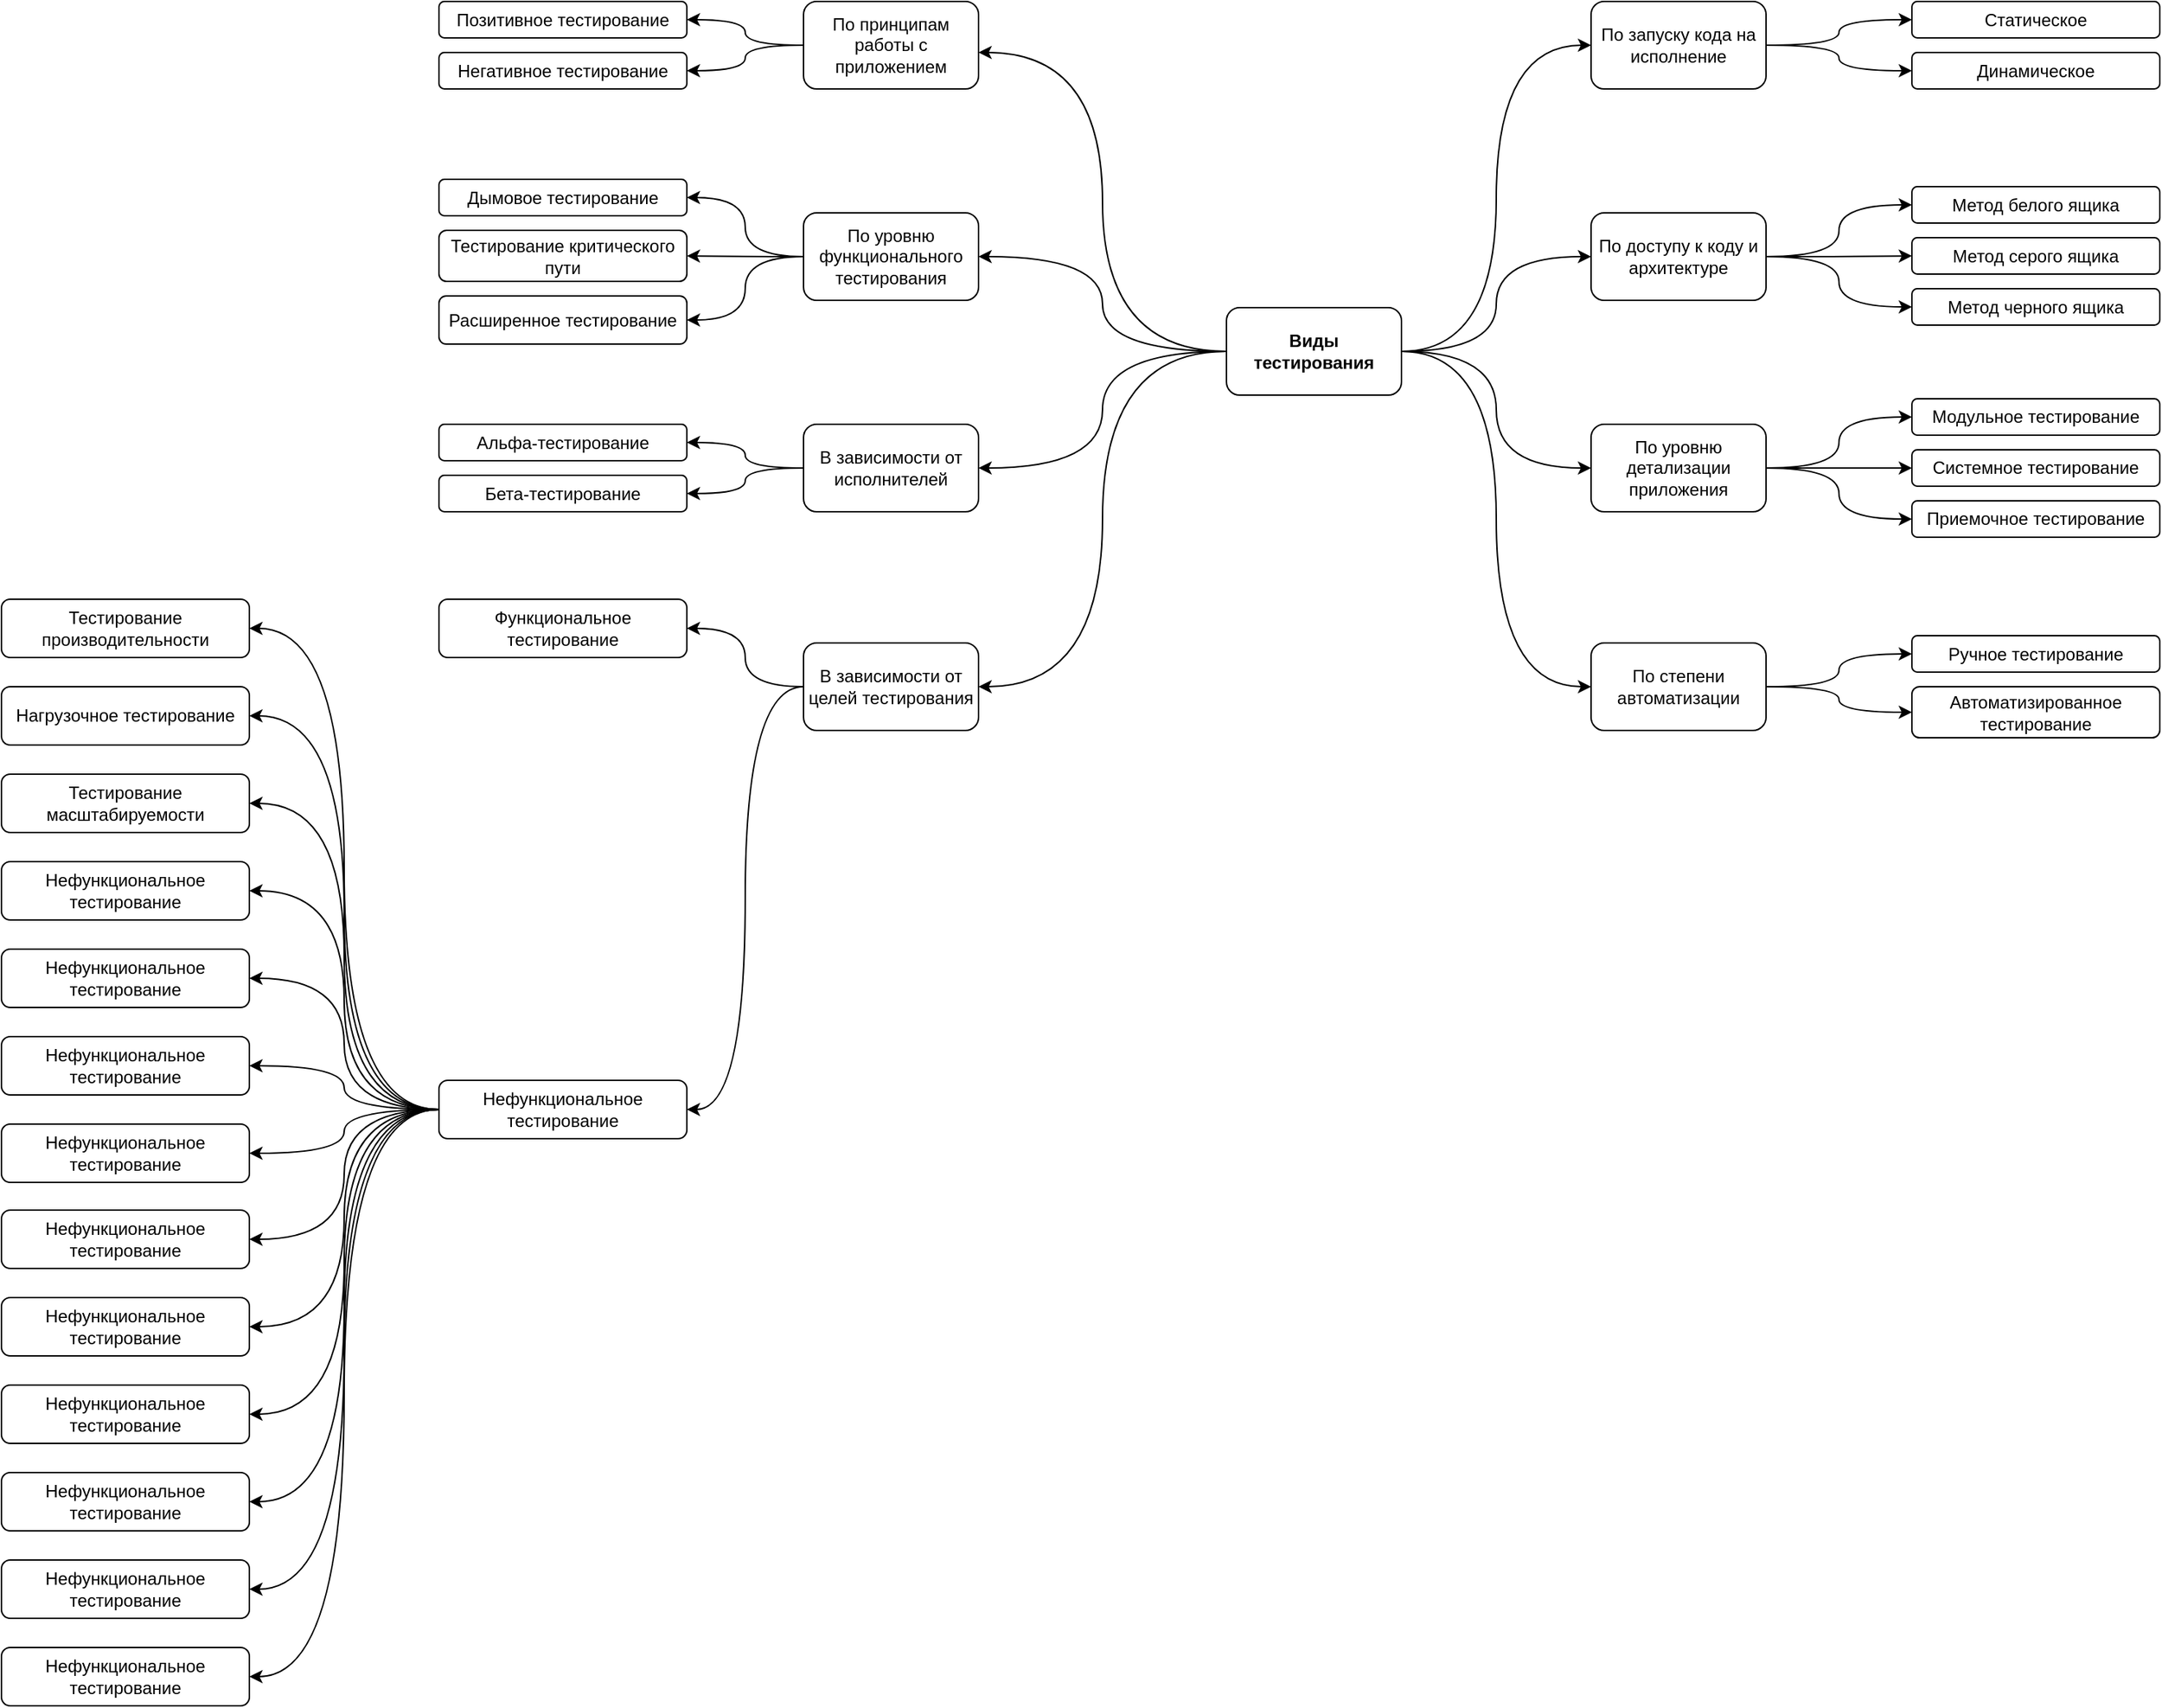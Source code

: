 <mxfile version="16.6.4" type="github">
  <diagram id="4tfmIN7OKAYoD6fp-gIe" name="Page-1">
    <mxGraphModel dx="2012" dy="635" grid="1" gridSize="10" guides="1" tooltips="1" connect="1" arrows="1" fold="1" page="1" pageScale="1" pageWidth="827" pageHeight="1169" math="0" shadow="0">
      <root>
        <mxCell id="0" />
        <mxCell id="1" parent="0" />
        <mxCell id="erETFm0UfDJteohnN8pN-13" style="edgeStyle=orthogonalEdgeStyle;curved=1;rounded=0;orthogonalLoop=1;jettySize=auto;html=1;entryX=1;entryY=0.583;entryDx=0;entryDy=0;entryPerimeter=0;" edge="1" parent="1" source="R14gxlKBAzf3O25LpnHq-1" target="erETFm0UfDJteohnN8pN-9">
          <mxGeometry relative="1" as="geometry" />
        </mxCell>
        <mxCell id="erETFm0UfDJteohnN8pN-14" style="edgeStyle=orthogonalEdgeStyle;curved=1;rounded=0;orthogonalLoop=1;jettySize=auto;html=1;entryX=1;entryY=0.5;entryDx=0;entryDy=0;" edge="1" parent="1" source="R14gxlKBAzf3O25LpnHq-1" target="erETFm0UfDJteohnN8pN-10">
          <mxGeometry relative="1" as="geometry" />
        </mxCell>
        <mxCell id="erETFm0UfDJteohnN8pN-15" style="edgeStyle=orthogonalEdgeStyle;curved=1;rounded=0;orthogonalLoop=1;jettySize=auto;html=1;entryX=1;entryY=0.5;entryDx=0;entryDy=0;" edge="1" parent="1" source="R14gxlKBAzf3O25LpnHq-1" target="erETFm0UfDJteohnN8pN-11">
          <mxGeometry relative="1" as="geometry" />
        </mxCell>
        <mxCell id="erETFm0UfDJteohnN8pN-16" style="edgeStyle=orthogonalEdgeStyle;curved=1;rounded=0;orthogonalLoop=1;jettySize=auto;html=1;entryX=1;entryY=0.5;entryDx=0;entryDy=0;" edge="1" parent="1" source="R14gxlKBAzf3O25LpnHq-1" target="erETFm0UfDJteohnN8pN-12">
          <mxGeometry relative="1" as="geometry" />
        </mxCell>
        <mxCell id="erETFm0UfDJteohnN8pN-41" style="edgeStyle=orthogonalEdgeStyle;curved=1;rounded=0;orthogonalLoop=1;jettySize=auto;html=1;entryX=0;entryY=0.5;entryDx=0;entryDy=0;" edge="1" parent="1" source="R14gxlKBAzf3O25LpnHq-1" target="erETFm0UfDJteohnN8pN-35">
          <mxGeometry relative="1" as="geometry" />
        </mxCell>
        <mxCell id="erETFm0UfDJteohnN8pN-42" style="edgeStyle=orthogonalEdgeStyle;curved=1;rounded=0;orthogonalLoop=1;jettySize=auto;html=1;entryX=0;entryY=0.5;entryDx=0;entryDy=0;" edge="1" parent="1" source="R14gxlKBAzf3O25LpnHq-1" target="erETFm0UfDJteohnN8pN-36">
          <mxGeometry relative="1" as="geometry" />
        </mxCell>
        <mxCell id="erETFm0UfDJteohnN8pN-43" style="edgeStyle=orthogonalEdgeStyle;curved=1;rounded=0;orthogonalLoop=1;jettySize=auto;html=1;entryX=0;entryY=0.5;entryDx=0;entryDy=0;" edge="1" parent="1" source="R14gxlKBAzf3O25LpnHq-1" target="erETFm0UfDJteohnN8pN-37">
          <mxGeometry relative="1" as="geometry" />
        </mxCell>
        <mxCell id="erETFm0UfDJteohnN8pN-44" style="edgeStyle=orthogonalEdgeStyle;curved=1;rounded=0;orthogonalLoop=1;jettySize=auto;html=1;entryX=0;entryY=0.5;entryDx=0;entryDy=0;" edge="1" parent="1" source="R14gxlKBAzf3O25LpnHq-1" target="erETFm0UfDJteohnN8pN-38">
          <mxGeometry relative="1" as="geometry" />
        </mxCell>
        <object label="&lt;font style=&quot;vertical-align: inherit&quot;&gt;&lt;font style=&quot;vertical-align: inherit&quot;&gt;Виды тестирования&lt;/font&gt;&lt;/font&gt;" definition="null" id="R14gxlKBAzf3O25LpnHq-1">
          <mxCell style="rounded=1;whiteSpace=wrap;html=1;comic=0;fontStyle=1" parent="1" vertex="1">
            <mxGeometry x="440" y="240" width="120" height="60" as="geometry" />
          </mxCell>
        </object>
        <mxCell id="erETFm0UfDJteohnN8pN-19" style="edgeStyle=orthogonalEdgeStyle;curved=1;rounded=0;orthogonalLoop=1;jettySize=auto;html=1;entryX=1;entryY=0.5;entryDx=0;entryDy=0;" edge="1" parent="1" source="erETFm0UfDJteohnN8pN-9" target="erETFm0UfDJteohnN8pN-17">
          <mxGeometry relative="1" as="geometry" />
        </mxCell>
        <mxCell id="erETFm0UfDJteohnN8pN-20" style="edgeStyle=orthogonalEdgeStyle;curved=1;rounded=0;orthogonalLoop=1;jettySize=auto;html=1;entryX=1;entryY=0.5;entryDx=0;entryDy=0;" edge="1" parent="1" source="erETFm0UfDJteohnN8pN-9" target="erETFm0UfDJteohnN8pN-18">
          <mxGeometry relative="1" as="geometry" />
        </mxCell>
        <object label="&lt;font style=&quot;vertical-align: inherit&quot;&gt;&lt;font style=&quot;vertical-align: inherit&quot;&gt;По принципам работы с приложением&lt;/font&gt;&lt;/font&gt;" definition="null" id="erETFm0UfDJteohnN8pN-9">
          <mxCell style="rounded=1;whiteSpace=wrap;html=1;comic=0;" vertex="1" parent="1">
            <mxGeometry x="150" y="30" width="120" height="60" as="geometry" />
          </mxCell>
        </object>
        <mxCell id="erETFm0UfDJteohnN8pN-24" style="edgeStyle=orthogonalEdgeStyle;curved=1;rounded=0;orthogonalLoop=1;jettySize=auto;html=1;entryX=1;entryY=0.5;entryDx=0;entryDy=0;" edge="1" parent="1" source="erETFm0UfDJteohnN8pN-10" target="erETFm0UfDJteohnN8pN-22">
          <mxGeometry relative="1" as="geometry" />
        </mxCell>
        <mxCell id="erETFm0UfDJteohnN8pN-25" style="edgeStyle=orthogonalEdgeStyle;curved=1;rounded=0;orthogonalLoop=1;jettySize=auto;html=1;entryX=1;entryY=0.5;entryDx=0;entryDy=0;" edge="1" parent="1" source="erETFm0UfDJteohnN8pN-10" target="erETFm0UfDJteohnN8pN-21">
          <mxGeometry relative="1" as="geometry" />
        </mxCell>
        <mxCell id="erETFm0UfDJteohnN8pN-26" style="edgeStyle=orthogonalEdgeStyle;curved=1;rounded=0;orthogonalLoop=1;jettySize=auto;html=1;entryX=1;entryY=0.5;entryDx=0;entryDy=0;" edge="1" parent="1" source="erETFm0UfDJteohnN8pN-10" target="erETFm0UfDJteohnN8pN-23">
          <mxGeometry relative="1" as="geometry" />
        </mxCell>
        <object label="&lt;font style=&quot;vertical-align: inherit&quot;&gt;&lt;font style=&quot;vertical-align: inherit&quot;&gt;По уровню функционального тестирования&lt;/font&gt;&lt;/font&gt;" definition="null" id="erETFm0UfDJteohnN8pN-10">
          <mxCell style="rounded=1;whiteSpace=wrap;html=1;comic=0;" vertex="1" parent="1">
            <mxGeometry x="150" y="175" width="120" height="60" as="geometry" />
          </mxCell>
        </object>
        <mxCell id="erETFm0UfDJteohnN8pN-29" style="edgeStyle=orthogonalEdgeStyle;curved=1;rounded=0;orthogonalLoop=1;jettySize=auto;html=1;entryX=1;entryY=0.5;entryDx=0;entryDy=0;" edge="1" parent="1" source="erETFm0UfDJteohnN8pN-11" target="erETFm0UfDJteohnN8pN-27">
          <mxGeometry relative="1" as="geometry" />
        </mxCell>
        <mxCell id="erETFm0UfDJteohnN8pN-30" style="edgeStyle=orthogonalEdgeStyle;curved=1;rounded=0;orthogonalLoop=1;jettySize=auto;html=1;entryX=1;entryY=0.5;entryDx=0;entryDy=0;" edge="1" parent="1" source="erETFm0UfDJteohnN8pN-11" target="erETFm0UfDJteohnN8pN-28">
          <mxGeometry relative="1" as="geometry" />
        </mxCell>
        <object label="&lt;font style=&quot;vertical-align: inherit&quot;&gt;&lt;font style=&quot;vertical-align: inherit&quot;&gt;В зависимости от исполнителей&lt;/font&gt;&lt;/font&gt;" definition="null" id="erETFm0UfDJteohnN8pN-11">
          <mxCell style="rounded=1;whiteSpace=wrap;html=1;comic=0;" vertex="1" parent="1">
            <mxGeometry x="150" y="320" width="120" height="60" as="geometry" />
          </mxCell>
        </object>
        <mxCell id="erETFm0UfDJteohnN8pN-71" style="edgeStyle=orthogonalEdgeStyle;curved=1;rounded=0;orthogonalLoop=1;jettySize=auto;html=1;entryX=1;entryY=0.5;entryDx=0;entryDy=0;" edge="1" parent="1" source="erETFm0UfDJteohnN8pN-12" target="erETFm0UfDJteohnN8pN-70">
          <mxGeometry relative="1" as="geometry" />
        </mxCell>
        <mxCell id="erETFm0UfDJteohnN8pN-73" style="edgeStyle=orthogonalEdgeStyle;curved=1;rounded=0;orthogonalLoop=1;jettySize=auto;html=1;entryX=1;entryY=0.5;entryDx=0;entryDy=0;" edge="1" parent="1" source="erETFm0UfDJteohnN8pN-12" target="erETFm0UfDJteohnN8pN-72">
          <mxGeometry relative="1" as="geometry" />
        </mxCell>
        <object label="&lt;font style=&quot;vertical-align: inherit&quot;&gt;&lt;font style=&quot;vertical-align: inherit&quot;&gt;В зависимости от целей тестирования&lt;/font&gt;&lt;/font&gt;" definition="null" id="erETFm0UfDJteohnN8pN-12">
          <mxCell style="rounded=1;whiteSpace=wrap;html=1;comic=0;" vertex="1" parent="1">
            <mxGeometry x="150" y="470" width="120" height="60" as="geometry" />
          </mxCell>
        </object>
        <mxCell id="erETFm0UfDJteohnN8pN-45" style="edgeStyle=orthogonalEdgeStyle;curved=1;rounded=0;orthogonalLoop=1;jettySize=auto;html=1;entryX=0;entryY=0.5;entryDx=0;entryDy=0;" edge="1" parent="1" source="erETFm0UfDJteohnN8pN-35" target="erETFm0UfDJteohnN8pN-39">
          <mxGeometry relative="1" as="geometry" />
        </mxCell>
        <mxCell id="erETFm0UfDJteohnN8pN-46" style="edgeStyle=orthogonalEdgeStyle;curved=1;rounded=0;orthogonalLoop=1;jettySize=auto;html=1;entryX=0;entryY=0.5;entryDx=0;entryDy=0;" edge="1" parent="1" source="erETFm0UfDJteohnN8pN-35" target="erETFm0UfDJteohnN8pN-40">
          <mxGeometry relative="1" as="geometry" />
        </mxCell>
        <object label="&lt;font style=&quot;vertical-align: inherit&quot;&gt;&lt;font style=&quot;vertical-align: inherit&quot;&gt;По запуску кода на исполнение&lt;/font&gt;&lt;/font&gt;" definition="null" id="erETFm0UfDJteohnN8pN-35">
          <mxCell style="rounded=1;whiteSpace=wrap;html=1;comic=0;" vertex="1" parent="1">
            <mxGeometry x="690" y="30" width="120" height="60" as="geometry" />
          </mxCell>
        </object>
        <mxCell id="erETFm0UfDJteohnN8pN-50" style="edgeStyle=orthogonalEdgeStyle;curved=1;rounded=0;orthogonalLoop=1;jettySize=auto;html=1;entryX=0;entryY=0.5;entryDx=0;entryDy=0;" edge="1" parent="1" source="erETFm0UfDJteohnN8pN-36" target="erETFm0UfDJteohnN8pN-47">
          <mxGeometry relative="1" as="geometry" />
        </mxCell>
        <mxCell id="erETFm0UfDJteohnN8pN-51" style="edgeStyle=orthogonalEdgeStyle;curved=1;rounded=0;orthogonalLoop=1;jettySize=auto;html=1;entryX=0;entryY=0.5;entryDx=0;entryDy=0;" edge="1" parent="1" source="erETFm0UfDJteohnN8pN-36" target="erETFm0UfDJteohnN8pN-48">
          <mxGeometry relative="1" as="geometry" />
        </mxCell>
        <mxCell id="erETFm0UfDJteohnN8pN-52" style="edgeStyle=orthogonalEdgeStyle;curved=1;rounded=0;orthogonalLoop=1;jettySize=auto;html=1;entryX=0;entryY=0.5;entryDx=0;entryDy=0;" edge="1" parent="1" source="erETFm0UfDJteohnN8pN-36" target="erETFm0UfDJteohnN8pN-49">
          <mxGeometry relative="1" as="geometry" />
        </mxCell>
        <object label="&lt;font style=&quot;vertical-align: inherit&quot;&gt;&lt;font style=&quot;vertical-align: inherit&quot;&gt;По доступу к коду и архитектуре&lt;/font&gt;&lt;/font&gt;" definition="null" id="erETFm0UfDJteohnN8pN-36">
          <mxCell style="rounded=1;whiteSpace=wrap;html=1;comic=0;" vertex="1" parent="1">
            <mxGeometry x="690" y="175" width="120" height="60" as="geometry" />
          </mxCell>
        </object>
        <mxCell id="erETFm0UfDJteohnN8pN-56" style="edgeStyle=orthogonalEdgeStyle;curved=1;rounded=0;orthogonalLoop=1;jettySize=auto;html=1;" edge="1" parent="1" source="erETFm0UfDJteohnN8pN-37" target="erETFm0UfDJteohnN8pN-53">
          <mxGeometry relative="1" as="geometry" />
        </mxCell>
        <mxCell id="erETFm0UfDJteohnN8pN-57" style="edgeStyle=orthogonalEdgeStyle;curved=1;rounded=0;orthogonalLoop=1;jettySize=auto;html=1;" edge="1" parent="1" source="erETFm0UfDJteohnN8pN-37" target="erETFm0UfDJteohnN8pN-54">
          <mxGeometry relative="1" as="geometry" />
        </mxCell>
        <mxCell id="erETFm0UfDJteohnN8pN-58" style="edgeStyle=orthogonalEdgeStyle;curved=1;rounded=0;orthogonalLoop=1;jettySize=auto;html=1;" edge="1" parent="1" source="erETFm0UfDJteohnN8pN-37" target="erETFm0UfDJteohnN8pN-55">
          <mxGeometry relative="1" as="geometry" />
        </mxCell>
        <object label="&lt;font style=&quot;vertical-align: inherit&quot;&gt;&lt;font style=&quot;vertical-align: inherit&quot;&gt;По уровню детализации приложения&lt;/font&gt;&lt;/font&gt;" definition="null" id="erETFm0UfDJteohnN8pN-37">
          <mxCell style="rounded=1;whiteSpace=wrap;html=1;comic=0;" vertex="1" parent="1">
            <mxGeometry x="690" y="320" width="120" height="60" as="geometry" />
          </mxCell>
        </object>
        <mxCell id="erETFm0UfDJteohnN8pN-68" style="edgeStyle=orthogonalEdgeStyle;curved=1;rounded=0;orthogonalLoop=1;jettySize=auto;html=1;" edge="1" parent="1" source="erETFm0UfDJteohnN8pN-38" target="erETFm0UfDJteohnN8pN-66">
          <mxGeometry relative="1" as="geometry" />
        </mxCell>
        <mxCell id="erETFm0UfDJteohnN8pN-69" style="edgeStyle=orthogonalEdgeStyle;curved=1;rounded=0;orthogonalLoop=1;jettySize=auto;html=1;" edge="1" parent="1" source="erETFm0UfDJteohnN8pN-38" target="erETFm0UfDJteohnN8pN-67">
          <mxGeometry relative="1" as="geometry" />
        </mxCell>
        <object label="&lt;font style=&quot;vertical-align: inherit&quot;&gt;&lt;font style=&quot;vertical-align: inherit&quot;&gt;По степени автоматизации&lt;/font&gt;&lt;/font&gt;" definition="null" id="erETFm0UfDJteohnN8pN-38">
          <mxCell style="rounded=1;whiteSpace=wrap;html=1;comic=0;" vertex="1" parent="1">
            <mxGeometry x="690" y="470" width="120" height="60" as="geometry" />
          </mxCell>
        </object>
        <mxCell id="erETFm0UfDJteohnN8pN-59" value="" style="group" vertex="1" connectable="0" parent="1">
          <mxGeometry x="910" y="302.5" width="170" height="95" as="geometry" />
        </mxCell>
        <object label="&lt;font style=&quot;vertical-align: inherit&quot;&gt;&lt;font style=&quot;vertical-align: inherit&quot;&gt;Модульное тестирование&lt;/font&gt;&lt;/font&gt;" definition="null" id="erETFm0UfDJteohnN8pN-53">
          <mxCell style="rounded=1;whiteSpace=wrap;html=1;comic=0;" vertex="1" parent="erETFm0UfDJteohnN8pN-59">
            <mxGeometry width="170" height="25" as="geometry" />
          </mxCell>
        </object>
        <object label="&lt;font style=&quot;vertical-align: inherit&quot;&gt;&lt;font style=&quot;vertical-align: inherit&quot;&gt;Системное тестирование&lt;br&gt;&lt;/font&gt;&lt;/font&gt;" definition="null" id="erETFm0UfDJteohnN8pN-54">
          <mxCell style="rounded=1;whiteSpace=wrap;html=1;comic=0;" vertex="1" parent="erETFm0UfDJteohnN8pN-59">
            <mxGeometry y="35" width="170" height="25" as="geometry" />
          </mxCell>
        </object>
        <object label="&lt;font style=&quot;vertical-align: inherit&quot;&gt;&lt;font style=&quot;vertical-align: inherit&quot;&gt;Приемочное тестирование&lt;br&gt;&lt;/font&gt;&lt;/font&gt;" definition="null" id="erETFm0UfDJteohnN8pN-55">
          <mxCell style="rounded=1;whiteSpace=wrap;html=1;comic=0;" vertex="1" parent="erETFm0UfDJteohnN8pN-59">
            <mxGeometry y="70" width="170" height="25" as="geometry" />
          </mxCell>
        </object>
        <mxCell id="erETFm0UfDJteohnN8pN-60" value="" style="group" vertex="1" connectable="0" parent="1">
          <mxGeometry x="910" y="157" width="170" height="95" as="geometry" />
        </mxCell>
        <object label="&lt;font style=&quot;vertical-align: inherit&quot;&gt;&lt;font style=&quot;vertical-align: inherit&quot;&gt;Метод белого ящика&lt;/font&gt;&lt;/font&gt;" definition="null" id="erETFm0UfDJteohnN8pN-47">
          <mxCell style="rounded=1;whiteSpace=wrap;html=1;comic=0;" vertex="1" parent="erETFm0UfDJteohnN8pN-60">
            <mxGeometry width="170" height="25" as="geometry" />
          </mxCell>
        </object>
        <object label="&lt;font style=&quot;vertical-align: inherit&quot;&gt;&lt;font style=&quot;vertical-align: inherit&quot;&gt;Метод серого ящика&lt;br&gt;&lt;/font&gt;&lt;/font&gt;" definition="null" id="erETFm0UfDJteohnN8pN-48">
          <mxCell style="rounded=1;whiteSpace=wrap;html=1;comic=0;" vertex="1" parent="erETFm0UfDJteohnN8pN-60">
            <mxGeometry y="35" width="170" height="25" as="geometry" />
          </mxCell>
        </object>
        <object label="&lt;font style=&quot;vertical-align: inherit&quot;&gt;&lt;font style=&quot;vertical-align: inherit&quot;&gt;Метод черного ящика&lt;br&gt;&lt;/font&gt;&lt;/font&gt;" definition="null" id="erETFm0UfDJteohnN8pN-49">
          <mxCell style="rounded=1;whiteSpace=wrap;html=1;comic=0;" vertex="1" parent="erETFm0UfDJteohnN8pN-60">
            <mxGeometry y="70" width="170" height="25" as="geometry" />
          </mxCell>
        </object>
        <mxCell id="erETFm0UfDJteohnN8pN-61" value="" style="group" vertex="1" connectable="0" parent="1">
          <mxGeometry x="910" y="30" width="170" height="60" as="geometry" />
        </mxCell>
        <object label="&lt;font style=&quot;vertical-align: inherit&quot;&gt;&lt;font style=&quot;vertical-align: inherit&quot;&gt;Статическое&lt;/font&gt;&lt;/font&gt;" definition="null" id="erETFm0UfDJteohnN8pN-39">
          <mxCell style="rounded=1;whiteSpace=wrap;html=1;comic=0;" vertex="1" parent="erETFm0UfDJteohnN8pN-61">
            <mxGeometry width="170" height="25" as="geometry" />
          </mxCell>
        </object>
        <object label="&lt;font style=&quot;vertical-align: inherit&quot;&gt;&lt;font style=&quot;vertical-align: inherit&quot;&gt;Динамическое&lt;br&gt;&lt;/font&gt;&lt;/font&gt;" definition="null" id="erETFm0UfDJteohnN8pN-40">
          <mxCell style="rounded=1;whiteSpace=wrap;html=1;comic=0;" vertex="1" parent="erETFm0UfDJteohnN8pN-61">
            <mxGeometry y="35" width="170" height="25" as="geometry" />
          </mxCell>
        </object>
        <mxCell id="erETFm0UfDJteohnN8pN-62" value="" style="group" vertex="1" connectable="0" parent="1">
          <mxGeometry x="-100" y="320" width="170" height="60" as="geometry" />
        </mxCell>
        <object label="&lt;font style=&quot;vertical-align: inherit&quot;&gt;&lt;font style=&quot;vertical-align: inherit&quot;&gt;Альфа-тестирование&lt;/font&gt;&lt;/font&gt;" definition="null" id="erETFm0UfDJteohnN8pN-27">
          <mxCell style="rounded=1;whiteSpace=wrap;html=1;comic=0;" vertex="1" parent="erETFm0UfDJteohnN8pN-62">
            <mxGeometry width="170" height="25" as="geometry" />
          </mxCell>
        </object>
        <object label="Бета-тестирование" definition="null" id="erETFm0UfDJteohnN8pN-28">
          <mxCell style="rounded=1;whiteSpace=wrap;html=1;comic=0;" vertex="1" parent="erETFm0UfDJteohnN8pN-62">
            <mxGeometry y="35" width="170" height="25" as="geometry" />
          </mxCell>
        </object>
        <mxCell id="erETFm0UfDJteohnN8pN-63" value="" style="group" vertex="1" connectable="0" parent="1">
          <mxGeometry x="-100" y="152" width="170" height="113" as="geometry" />
        </mxCell>
        <object label="&lt;font style=&quot;vertical-align: inherit&quot;&gt;&lt;font style=&quot;vertical-align: inherit&quot;&gt;Тестирование критического пути&lt;/font&gt;&lt;/font&gt;" definition="null" id="erETFm0UfDJteohnN8pN-21">
          <mxCell style="rounded=1;whiteSpace=wrap;html=1;comic=0;" vertex="1" parent="erETFm0UfDJteohnN8pN-63">
            <mxGeometry y="35" width="170" height="35" as="geometry" />
          </mxCell>
        </object>
        <object label="&lt;font style=&quot;vertical-align: inherit&quot;&gt;&lt;font style=&quot;vertical-align: inherit&quot;&gt;Дымовое тестирование&lt;/font&gt;&lt;/font&gt;" definition="null" id="erETFm0UfDJteohnN8pN-22">
          <mxCell style="rounded=1;whiteSpace=wrap;html=1;comic=0;" vertex="1" parent="erETFm0UfDJteohnN8pN-63">
            <mxGeometry width="170" height="25" as="geometry" />
          </mxCell>
        </object>
        <object label="&lt;font style=&quot;vertical-align: inherit&quot;&gt;&lt;font style=&quot;vertical-align: inherit&quot;&gt;Расширенное тестирование&lt;/font&gt;&lt;/font&gt;" definition="null" id="erETFm0UfDJteohnN8pN-23">
          <mxCell style="rounded=1;whiteSpace=wrap;html=1;comic=0;" vertex="1" parent="erETFm0UfDJteohnN8pN-63">
            <mxGeometry y="80" width="170" height="33" as="geometry" />
          </mxCell>
        </object>
        <mxCell id="erETFm0UfDJteohnN8pN-64" value="" style="group" vertex="1" connectable="0" parent="1">
          <mxGeometry x="-100" y="30" width="170" height="60" as="geometry" />
        </mxCell>
        <object label="&lt;font style=&quot;vertical-align: inherit&quot;&gt;&lt;font style=&quot;vertical-align: inherit&quot;&gt;Позитивное тестирование&lt;/font&gt;&lt;/font&gt;" definition="null" id="erETFm0UfDJteohnN8pN-17">
          <mxCell style="rounded=1;whiteSpace=wrap;html=1;comic=0;" vertex="1" parent="erETFm0UfDJteohnN8pN-64">
            <mxGeometry width="170" height="25" as="geometry" />
          </mxCell>
        </object>
        <object label="&lt;font style=&quot;vertical-align: inherit&quot;&gt;&lt;font style=&quot;vertical-align: inherit&quot;&gt;Негативное тестирование&lt;/font&gt;&lt;/font&gt;" definition="null" id="erETFm0UfDJteohnN8pN-18">
          <mxCell style="rounded=1;whiteSpace=wrap;html=1;comic=0;" vertex="1" parent="erETFm0UfDJteohnN8pN-64">
            <mxGeometry y="35" width="170" height="25" as="geometry" />
          </mxCell>
        </object>
        <mxCell id="erETFm0UfDJteohnN8pN-65" value="" style="group" vertex="1" connectable="0" parent="1">
          <mxGeometry x="910" y="465" width="170" height="70" as="geometry" />
        </mxCell>
        <object label="&lt;font style=&quot;vertical-align: inherit&quot;&gt;&lt;font style=&quot;vertical-align: inherit&quot;&gt;Ручное тестирование&lt;/font&gt;&lt;/font&gt;" definition="null" id="erETFm0UfDJteohnN8pN-66">
          <mxCell style="rounded=1;whiteSpace=wrap;html=1;comic=0;" vertex="1" parent="erETFm0UfDJteohnN8pN-65">
            <mxGeometry width="170" height="25" as="geometry" />
          </mxCell>
        </object>
        <object label="&lt;font style=&quot;vertical-align: inherit&quot;&gt;&lt;font style=&quot;vertical-align: inherit&quot;&gt;Автоматизированное тестирование&lt;br&gt;&lt;/font&gt;&lt;/font&gt;" definition="null" id="erETFm0UfDJteohnN8pN-67">
          <mxCell style="rounded=1;whiteSpace=wrap;html=1;comic=0;" vertex="1" parent="erETFm0UfDJteohnN8pN-65">
            <mxGeometry y="35" width="170" height="35" as="geometry" />
          </mxCell>
        </object>
        <mxCell id="erETFm0UfDJteohnN8pN-92" style="edgeStyle=orthogonalEdgeStyle;curved=1;rounded=0;orthogonalLoop=1;jettySize=auto;html=1;entryX=1;entryY=0.5;entryDx=0;entryDy=0;" edge="1" parent="1" source="erETFm0UfDJteohnN8pN-70" target="erETFm0UfDJteohnN8pN-91">
          <mxGeometry relative="1" as="geometry" />
        </mxCell>
        <mxCell id="erETFm0UfDJteohnN8pN-93" style="edgeStyle=orthogonalEdgeStyle;curved=1;rounded=0;orthogonalLoop=1;jettySize=auto;html=1;entryX=1;entryY=0.5;entryDx=0;entryDy=0;" edge="1" parent="1" source="erETFm0UfDJteohnN8pN-70" target="erETFm0UfDJteohnN8pN-86">
          <mxGeometry relative="1" as="geometry" />
        </mxCell>
        <mxCell id="erETFm0UfDJteohnN8pN-94" style="edgeStyle=orthogonalEdgeStyle;curved=1;rounded=0;orthogonalLoop=1;jettySize=auto;html=1;entryX=1;entryY=0.5;entryDx=0;entryDy=0;" edge="1" parent="1" source="erETFm0UfDJteohnN8pN-70" target="erETFm0UfDJteohnN8pN-87">
          <mxGeometry relative="1" as="geometry" />
        </mxCell>
        <mxCell id="erETFm0UfDJteohnN8pN-95" style="edgeStyle=orthogonalEdgeStyle;curved=1;rounded=0;orthogonalLoop=1;jettySize=auto;html=1;entryX=1;entryY=0.5;entryDx=0;entryDy=0;" edge="1" parent="1" source="erETFm0UfDJteohnN8pN-70" target="erETFm0UfDJteohnN8pN-88">
          <mxGeometry relative="1" as="geometry" />
        </mxCell>
        <mxCell id="erETFm0UfDJteohnN8pN-96" style="edgeStyle=orthogonalEdgeStyle;curved=1;rounded=0;orthogonalLoop=1;jettySize=auto;html=1;entryX=1;entryY=0.5;entryDx=0;entryDy=0;" edge="1" parent="1" source="erETFm0UfDJteohnN8pN-70" target="erETFm0UfDJteohnN8pN-89">
          <mxGeometry relative="1" as="geometry" />
        </mxCell>
        <mxCell id="erETFm0UfDJteohnN8pN-97" style="edgeStyle=orthogonalEdgeStyle;curved=1;rounded=0;orthogonalLoop=1;jettySize=auto;html=1;entryX=1;entryY=0.5;entryDx=0;entryDy=0;" edge="1" parent="1" source="erETFm0UfDJteohnN8pN-70" target="erETFm0UfDJteohnN8pN-90">
          <mxGeometry relative="1" as="geometry" />
        </mxCell>
        <mxCell id="erETFm0UfDJteohnN8pN-98" style="edgeStyle=orthogonalEdgeStyle;curved=1;rounded=0;orthogonalLoop=1;jettySize=auto;html=1;entryX=1;entryY=0.5;entryDx=0;entryDy=0;" edge="1" parent="1" source="erETFm0UfDJteohnN8pN-70" target="erETFm0UfDJteohnN8pN-74">
          <mxGeometry relative="1" as="geometry" />
        </mxCell>
        <mxCell id="erETFm0UfDJteohnN8pN-99" style="edgeStyle=orthogonalEdgeStyle;curved=1;rounded=0;orthogonalLoop=1;jettySize=auto;html=1;entryX=1;entryY=0.5;entryDx=0;entryDy=0;" edge="1" parent="1" source="erETFm0UfDJteohnN8pN-70" target="erETFm0UfDJteohnN8pN-75">
          <mxGeometry relative="1" as="geometry" />
        </mxCell>
        <mxCell id="erETFm0UfDJteohnN8pN-100" style="edgeStyle=orthogonalEdgeStyle;curved=1;rounded=0;orthogonalLoop=1;jettySize=auto;html=1;entryX=1;entryY=0.5;entryDx=0;entryDy=0;" edge="1" parent="1" source="erETFm0UfDJteohnN8pN-70" target="erETFm0UfDJteohnN8pN-81">
          <mxGeometry relative="1" as="geometry" />
        </mxCell>
        <mxCell id="erETFm0UfDJteohnN8pN-101" style="edgeStyle=orthogonalEdgeStyle;curved=1;rounded=0;orthogonalLoop=1;jettySize=auto;html=1;entryX=1;entryY=0.5;entryDx=0;entryDy=0;" edge="1" parent="1" source="erETFm0UfDJteohnN8pN-70" target="erETFm0UfDJteohnN8pN-82">
          <mxGeometry relative="1" as="geometry" />
        </mxCell>
        <mxCell id="erETFm0UfDJteohnN8pN-102" style="edgeStyle=orthogonalEdgeStyle;curved=1;rounded=0;orthogonalLoop=1;jettySize=auto;html=1;entryX=1;entryY=0.5;entryDx=0;entryDy=0;" edge="1" parent="1" source="erETFm0UfDJteohnN8pN-70" target="erETFm0UfDJteohnN8pN-83">
          <mxGeometry relative="1" as="geometry" />
        </mxCell>
        <mxCell id="erETFm0UfDJteohnN8pN-103" style="edgeStyle=orthogonalEdgeStyle;curved=1;rounded=0;orthogonalLoop=1;jettySize=auto;html=1;entryX=1;entryY=0.5;entryDx=0;entryDy=0;" edge="1" parent="1" source="erETFm0UfDJteohnN8pN-70" target="erETFm0UfDJteohnN8pN-84">
          <mxGeometry relative="1" as="geometry" />
        </mxCell>
        <mxCell id="erETFm0UfDJteohnN8pN-104" style="edgeStyle=orthogonalEdgeStyle;curved=1;rounded=0;orthogonalLoop=1;jettySize=auto;html=1;entryX=1;entryY=0.5;entryDx=0;entryDy=0;" edge="1" parent="1" source="erETFm0UfDJteohnN8pN-70" target="erETFm0UfDJteohnN8pN-85">
          <mxGeometry relative="1" as="geometry" />
        </mxCell>
        <object label="&lt;font style=&quot;vertical-align: inherit&quot;&gt;&lt;font style=&quot;vertical-align: inherit&quot;&gt;Нефункциональное тестирование&lt;/font&gt;&lt;/font&gt;" definition="null" id="erETFm0UfDJteohnN8pN-70">
          <mxCell style="rounded=1;whiteSpace=wrap;html=1;comic=0;" vertex="1" parent="1">
            <mxGeometry x="-100" y="770" width="170" height="40" as="geometry" />
          </mxCell>
        </object>
        <object label="&lt;font style=&quot;vertical-align: inherit&quot;&gt;&lt;font style=&quot;vertical-align: inherit&quot;&gt;Функциональное тестирование&lt;/font&gt;&lt;/font&gt;" definition="null" id="erETFm0UfDJteohnN8pN-72">
          <mxCell style="rounded=1;whiteSpace=wrap;html=1;comic=0;" vertex="1" parent="1">
            <mxGeometry x="-100" y="440" width="170" height="40" as="geometry" />
          </mxCell>
        </object>
        <object label="&lt;font style=&quot;vertical-align: inherit&quot;&gt;&lt;font style=&quot;vertical-align: inherit&quot;&gt;Нефункциональное тестирование&lt;/font&gt;&lt;/font&gt;" definition="null" id="erETFm0UfDJteohnN8pN-74">
          <mxCell style="rounded=1;whiteSpace=wrap;html=1;comic=0;" vertex="1" parent="1">
            <mxGeometry x="-400" y="800" width="170" height="40" as="geometry" />
          </mxCell>
        </object>
        <object label="&lt;font style=&quot;vertical-align: inherit&quot;&gt;&lt;font style=&quot;vertical-align: inherit&quot;&gt;Нефункциональное тестирование&lt;/font&gt;&lt;/font&gt;" definition="null" id="erETFm0UfDJteohnN8pN-75">
          <mxCell style="rounded=1;whiteSpace=wrap;html=1;comic=0;" vertex="1" parent="1">
            <mxGeometry x="-400" y="740" width="170" height="40" as="geometry" />
          </mxCell>
        </object>
        <object label="&lt;font style=&quot;vertical-align: inherit&quot;&gt;&lt;font style=&quot;vertical-align: inherit&quot;&gt;Нефункциональное тестирование&lt;/font&gt;&lt;/font&gt;" definition="null" id="erETFm0UfDJteohnN8pN-81">
          <mxCell style="rounded=1;whiteSpace=wrap;html=1;comic=0;" vertex="1" parent="1">
            <mxGeometry x="-400" y="680" width="170" height="40" as="geometry" />
          </mxCell>
        </object>
        <object label="&lt;font style=&quot;vertical-align: inherit&quot;&gt;&lt;font style=&quot;vertical-align: inherit&quot;&gt;Нефункциональное тестирование&lt;/font&gt;&lt;/font&gt;" definition="null" id="erETFm0UfDJteohnN8pN-82">
          <mxCell style="rounded=1;whiteSpace=wrap;html=1;comic=0;" vertex="1" parent="1">
            <mxGeometry x="-400" y="620" width="170" height="40" as="geometry" />
          </mxCell>
        </object>
        <object label="&lt;font style=&quot;vertical-align: inherit&quot;&gt;&lt;font style=&quot;vertical-align: inherit&quot;&gt;Тестирование масштабируемости&lt;/font&gt;&lt;/font&gt;" definition="null" id="erETFm0UfDJteohnN8pN-83">
          <mxCell style="rounded=1;whiteSpace=wrap;html=1;comic=0;" vertex="1" parent="1">
            <mxGeometry x="-400" y="560" width="170" height="40" as="geometry" />
          </mxCell>
        </object>
        <object label="&lt;font style=&quot;vertical-align: inherit&quot;&gt;&lt;font style=&quot;vertical-align: inherit&quot;&gt;Нагрузочное тестирование&lt;/font&gt;&lt;/font&gt;" definition="null" id="erETFm0UfDJteohnN8pN-84">
          <mxCell style="rounded=1;whiteSpace=wrap;html=1;comic=0;" vertex="1" parent="1">
            <mxGeometry x="-400" y="500" width="170" height="40" as="geometry" />
          </mxCell>
        </object>
        <object label="&lt;font style=&quot;vertical-align: inherit&quot;&gt;&lt;font style=&quot;vertical-align: inherit&quot;&gt;Тестирование производительности&lt;/font&gt;&lt;/font&gt;" definition="null" id="erETFm0UfDJteohnN8pN-85">
          <mxCell style="rounded=1;whiteSpace=wrap;html=1;comic=0;" vertex="1" parent="1">
            <mxGeometry x="-400" y="440" width="170" height="40" as="geometry" />
          </mxCell>
        </object>
        <object label="&lt;font style=&quot;vertical-align: inherit&quot;&gt;&lt;font style=&quot;vertical-align: inherit&quot;&gt;Нефункциональное тестирование&lt;/font&gt;&lt;/font&gt;" definition="null" id="erETFm0UfDJteohnN8pN-86">
          <mxCell style="rounded=1;whiteSpace=wrap;html=1;comic=0;" vertex="1" parent="1">
            <mxGeometry x="-400" y="1099" width="170" height="40" as="geometry" />
          </mxCell>
        </object>
        <object label="&lt;font style=&quot;vertical-align: inherit&quot;&gt;&lt;font style=&quot;vertical-align: inherit&quot;&gt;Нефункциональное тестирование&lt;/font&gt;&lt;/font&gt;" definition="null" id="erETFm0UfDJteohnN8pN-87">
          <mxCell style="rounded=1;whiteSpace=wrap;html=1;comic=0;" vertex="1" parent="1">
            <mxGeometry x="-400" y="1039" width="170" height="40" as="geometry" />
          </mxCell>
        </object>
        <object label="&lt;font style=&quot;vertical-align: inherit&quot;&gt;&lt;font style=&quot;vertical-align: inherit&quot;&gt;Нефункциональное тестирование&lt;/font&gt;&lt;/font&gt;" definition="null" id="erETFm0UfDJteohnN8pN-88">
          <mxCell style="rounded=1;whiteSpace=wrap;html=1;comic=0;" vertex="1" parent="1">
            <mxGeometry x="-400" y="979" width="170" height="40" as="geometry" />
          </mxCell>
        </object>
        <object label="&lt;font style=&quot;vertical-align: inherit&quot;&gt;&lt;font style=&quot;vertical-align: inherit&quot;&gt;Нефункциональное тестирование&lt;/font&gt;&lt;/font&gt;" definition="null" id="erETFm0UfDJteohnN8pN-89">
          <mxCell style="rounded=1;whiteSpace=wrap;html=1;comic=0;" vertex="1" parent="1">
            <mxGeometry x="-400" y="919" width="170" height="40" as="geometry" />
          </mxCell>
        </object>
        <object label="&lt;font style=&quot;vertical-align: inherit&quot;&gt;&lt;font style=&quot;vertical-align: inherit&quot;&gt;Нефункциональное тестирование&lt;/font&gt;&lt;/font&gt;" definition="null" id="erETFm0UfDJteohnN8pN-90">
          <mxCell style="rounded=1;whiteSpace=wrap;html=1;comic=0;" vertex="1" parent="1">
            <mxGeometry x="-400" y="859" width="170" height="40" as="geometry" />
          </mxCell>
        </object>
        <object label="&lt;font style=&quot;vertical-align: inherit&quot;&gt;&lt;font style=&quot;vertical-align: inherit&quot;&gt;Нефункциональное тестирование&lt;/font&gt;&lt;/font&gt;" definition="null" id="erETFm0UfDJteohnN8pN-91">
          <mxCell style="rounded=1;whiteSpace=wrap;html=1;comic=0;" vertex="1" parent="1">
            <mxGeometry x="-400" y="1159" width="170" height="40" as="geometry" />
          </mxCell>
        </object>
      </root>
    </mxGraphModel>
  </diagram>
</mxfile>
